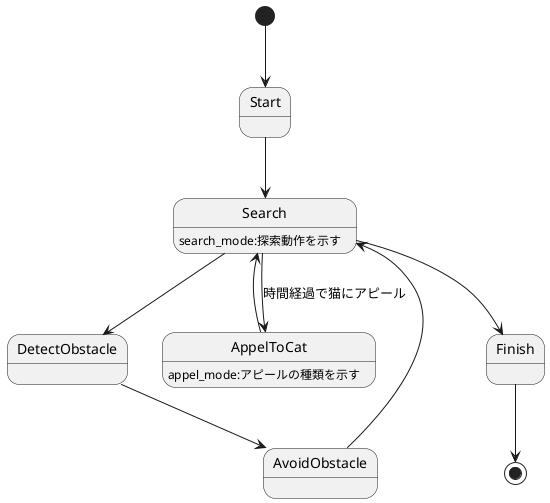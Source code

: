 @startuml
[*] --> Start
Start --> Search
Search : search_mode:探索動作を示す
Search --> DetectObstacle
DetectObstacle --> AvoidObstacle
AvoidObstacle --> Search
Search --> AppelToCat : 時間経過で猫にアピール
AppelToCat --> Search
AppelToCat : appel_mode:アピールの種類を示す
Search --> Finish
Finish --> [*]

@enduml